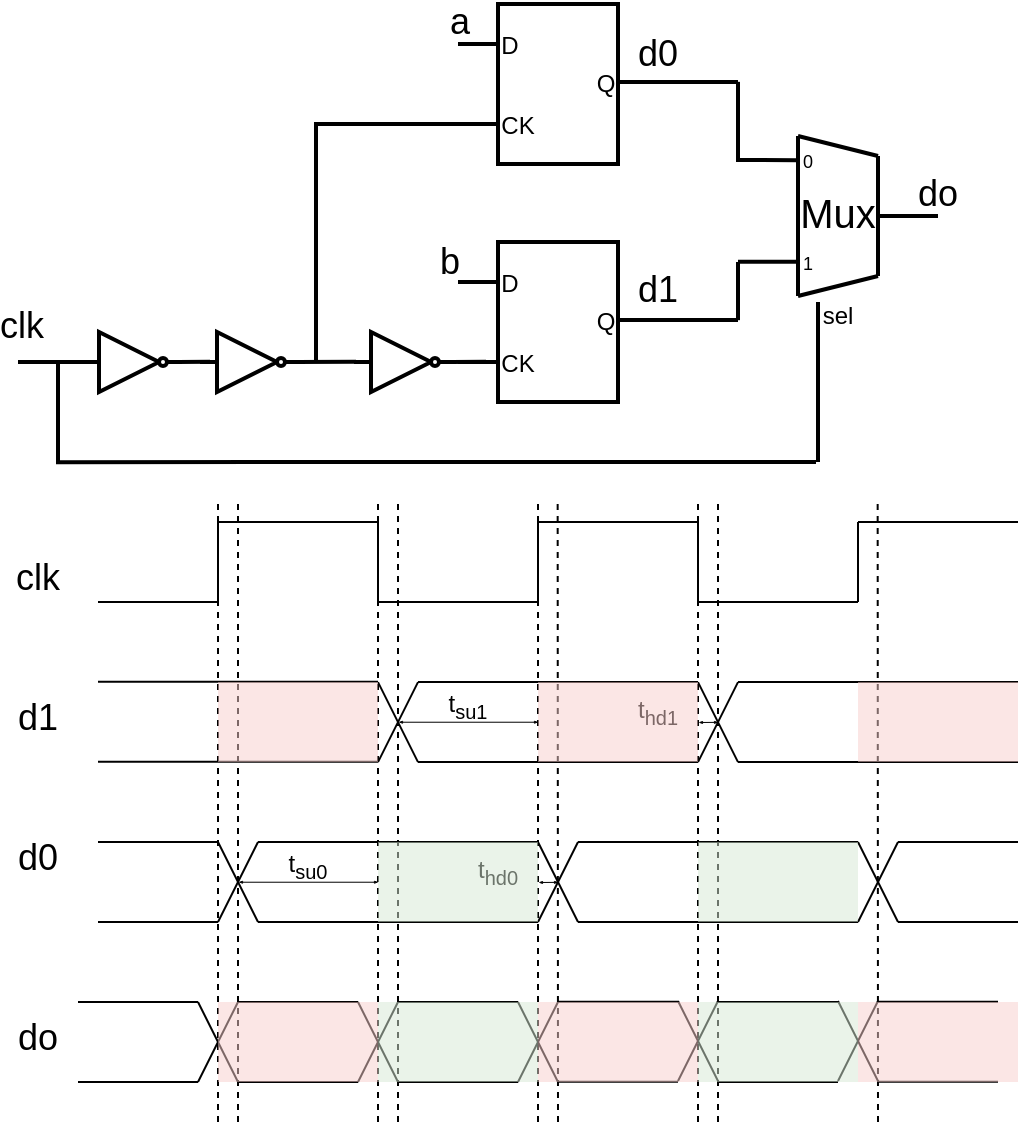 <mxfile version="19.0.3" type="device"><diagram id="NZStmZs7gx8Ik5Czr6Bj" name="Page-1"><mxGraphModel dx="2008" dy="1238" grid="1" gridSize="10" guides="1" tooltips="1" connect="1" arrows="1" fold="1" page="1" pageScale="1" pageWidth="850" pageHeight="1100" math="0" shadow="0"><root><mxCell id="0"/><mxCell id="1" parent="0"/><mxCell id="0IzY9kiV0JZyl25WK3U3-2" value="" style="verticalLabelPosition=bottom;shadow=0;dashed=0;align=center;html=1;verticalAlign=top;shape=mxgraph.electrical.logic_gates.inverter_2;strokeWidth=2;" parent="1" vertex="1"><mxGeometry x="388" y="225" width="50" height="30" as="geometry"/></mxCell><mxCell id="0IzY9kiV0JZyl25WK3U3-13" value="" style="group;strokeWidth=2;" parent="1" vertex="1" connectable="0"><mxGeometry x="440" y="180" width="100" height="80" as="geometry"/></mxCell><mxCell id="0IzY9kiV0JZyl25WK3U3-6" value="" style="rounded=0;whiteSpace=wrap;html=1;strokeWidth=2;" parent="0IzY9kiV0JZyl25WK3U3-13" vertex="1"><mxGeometry x="20" width="60" height="80" as="geometry"/></mxCell><mxCell id="0IzY9kiV0JZyl25WK3U3-7" value="" style="endArrow=none;html=1;rounded=0;entryX=0;entryY=0.25;entryDx=0;entryDy=0;strokeWidth=2;" parent="0IzY9kiV0JZyl25WK3U3-13" target="0IzY9kiV0JZyl25WK3U3-6" edge="1"><mxGeometry width="50" height="50" relative="1" as="geometry"><mxPoint y="20" as="sourcePoint"/><mxPoint x="10" y="-20" as="targetPoint"/></mxGeometry></mxCell><mxCell id="0IzY9kiV0JZyl25WK3U3-8" value="" style="endArrow=none;html=1;rounded=0;entryX=0;entryY=0.25;entryDx=0;entryDy=0;strokeWidth=2;" parent="0IzY9kiV0JZyl25WK3U3-13" edge="1"><mxGeometry width="50" height="50" relative="1" as="geometry"><mxPoint y="60" as="sourcePoint"/><mxPoint x="20" y="60" as="targetPoint"/></mxGeometry></mxCell><mxCell id="0IzY9kiV0JZyl25WK3U3-9" value="" style="endArrow=none;html=1;rounded=0;entryX=0;entryY=0.25;entryDx=0;entryDy=0;strokeWidth=2;" parent="0IzY9kiV0JZyl25WK3U3-13" edge="1"><mxGeometry width="50" height="50" relative="1" as="geometry"><mxPoint x="80" y="39" as="sourcePoint"/><mxPoint x="100" y="39" as="targetPoint"/></mxGeometry></mxCell><mxCell id="0IzY9kiV0JZyl25WK3U3-10" value="D" style="text;html=1;strokeColor=none;fillColor=none;align=center;verticalAlign=middle;whiteSpace=wrap;rounded=0;strokeWidth=2;" parent="0IzY9kiV0JZyl25WK3U3-13" vertex="1"><mxGeometry x="16" y="16" width="20" height="10" as="geometry"/></mxCell><mxCell id="0IzY9kiV0JZyl25WK3U3-11" value="CK" style="text;html=1;strokeColor=none;fillColor=none;align=center;verticalAlign=middle;whiteSpace=wrap;rounded=0;strokeWidth=2;" parent="0IzY9kiV0JZyl25WK3U3-13" vertex="1"><mxGeometry x="20" y="56" width="20" height="10" as="geometry"/></mxCell><mxCell id="0IzY9kiV0JZyl25WK3U3-12" value="Q" style="text;html=1;strokeColor=none;fillColor=none;align=center;verticalAlign=middle;whiteSpace=wrap;rounded=0;strokeWidth=2;" parent="0IzY9kiV0JZyl25WK3U3-13" vertex="1"><mxGeometry x="64" y="35" width="20" height="10" as="geometry"/></mxCell><mxCell id="0IzY9kiV0JZyl25WK3U3-16" value="" style="verticalLabelPosition=bottom;shadow=0;dashed=0;align=center;html=1;verticalAlign=top;shape=mxgraph.electrical.logic_gates.inverter_2;strokeWidth=2;" parent="1" vertex="1"><mxGeometry x="311" y="225" width="50" height="30" as="geometry"/></mxCell><mxCell id="0IzY9kiV0JZyl25WK3U3-17" value="" style="verticalLabelPosition=bottom;shadow=0;dashed=0;align=center;html=1;verticalAlign=top;shape=mxgraph.electrical.logic_gates.inverter_2;strokeWidth=2;" parent="1" vertex="1"><mxGeometry x="252" y="225" width="50" height="30" as="geometry"/></mxCell><mxCell id="0IzY9kiV0JZyl25WK3U3-18" value="" style="group;strokeWidth=2;" parent="1" vertex="1" connectable="0"><mxGeometry x="440" y="61" width="100" height="80" as="geometry"/></mxCell><mxCell id="0IzY9kiV0JZyl25WK3U3-19" value="" style="rounded=0;whiteSpace=wrap;html=1;strokeWidth=2;" parent="0IzY9kiV0JZyl25WK3U3-18" vertex="1"><mxGeometry x="20" width="60" height="80" as="geometry"/></mxCell><mxCell id="0IzY9kiV0JZyl25WK3U3-20" value="" style="endArrow=none;html=1;rounded=0;entryX=0;entryY=0.25;entryDx=0;entryDy=0;strokeWidth=2;" parent="0IzY9kiV0JZyl25WK3U3-18" target="0IzY9kiV0JZyl25WK3U3-19" edge="1"><mxGeometry width="50" height="50" relative="1" as="geometry"><mxPoint y="20" as="sourcePoint"/><mxPoint x="10" y="-20" as="targetPoint"/></mxGeometry></mxCell><mxCell id="0IzY9kiV0JZyl25WK3U3-21" value="" style="endArrow=none;html=1;rounded=0;entryX=0;entryY=0.25;entryDx=0;entryDy=0;strokeWidth=2;" parent="0IzY9kiV0JZyl25WK3U3-18" edge="1"><mxGeometry width="50" height="50" relative="1" as="geometry"><mxPoint y="60" as="sourcePoint"/><mxPoint x="20" y="60" as="targetPoint"/></mxGeometry></mxCell><mxCell id="0IzY9kiV0JZyl25WK3U3-22" value="" style="endArrow=none;html=1;rounded=0;entryX=0;entryY=0.25;entryDx=0;entryDy=0;strokeWidth=2;" parent="0IzY9kiV0JZyl25WK3U3-18" edge="1"><mxGeometry width="50" height="50" relative="1" as="geometry"><mxPoint x="80" y="39" as="sourcePoint"/><mxPoint x="100" y="39" as="targetPoint"/></mxGeometry></mxCell><mxCell id="0IzY9kiV0JZyl25WK3U3-23" value="D" style="text;html=1;strokeColor=none;fillColor=none;align=center;verticalAlign=middle;whiteSpace=wrap;rounded=0;strokeWidth=2;" parent="0IzY9kiV0JZyl25WK3U3-18" vertex="1"><mxGeometry x="16" y="16" width="20" height="10" as="geometry"/></mxCell><mxCell id="0IzY9kiV0JZyl25WK3U3-24" value="CK" style="text;html=1;strokeColor=none;fillColor=none;align=center;verticalAlign=middle;whiteSpace=wrap;rounded=0;strokeWidth=2;" parent="0IzY9kiV0JZyl25WK3U3-18" vertex="1"><mxGeometry x="20" y="56" width="20" height="10" as="geometry"/></mxCell><mxCell id="0IzY9kiV0JZyl25WK3U3-25" value="Q" style="text;html=1;strokeColor=none;fillColor=none;align=center;verticalAlign=middle;whiteSpace=wrap;rounded=0;strokeWidth=2;" parent="0IzY9kiV0JZyl25WK3U3-18" vertex="1"><mxGeometry x="64" y="35" width="20" height="10" as="geometry"/></mxCell><mxCell id="0IzY9kiV0JZyl25WK3U3-26" value="" style="endArrow=none;html=1;rounded=0;strokeWidth=2;" parent="1" edge="1"><mxGeometry width="50" height="50" relative="1" as="geometry"><mxPoint x="220" y="240" as="sourcePoint"/><mxPoint x="252" y="240" as="targetPoint"/></mxGeometry></mxCell><mxCell id="0IzY9kiV0JZyl25WK3U3-27" value="" style="endArrow=none;html=1;rounded=0;strokeWidth=2;" parent="1" edge="1"><mxGeometry width="50" height="50" relative="1" as="geometry"><mxPoint x="300" y="240" as="sourcePoint"/><mxPoint x="316" y="239.86" as="targetPoint"/></mxGeometry></mxCell><mxCell id="0IzY9kiV0JZyl25WK3U3-28" value="" style="endArrow=none;html=1;rounded=0;strokeWidth=2;" parent="1" edge="1"><mxGeometry width="50" height="50" relative="1" as="geometry"><mxPoint x="360" y="240" as="sourcePoint"/><mxPoint x="389" y="239.86" as="targetPoint"/></mxGeometry></mxCell><mxCell id="0IzY9kiV0JZyl25WK3U3-29" value="" style="endArrow=none;html=1;rounded=0;strokeWidth=2;" parent="1" edge="1"><mxGeometry width="50" height="50" relative="1" as="geometry"><mxPoint x="437" y="240" as="sourcePoint"/><mxPoint x="454" y="239.86" as="targetPoint"/></mxGeometry></mxCell><mxCell id="0IzY9kiV0JZyl25WK3U3-30" value="" style="endArrow=none;html=1;rounded=0;strokeWidth=2;" parent="1" edge="1"><mxGeometry width="50" height="50" relative="1" as="geometry"><mxPoint x="540" y="100" as="sourcePoint"/><mxPoint x="580" y="100" as="targetPoint"/></mxGeometry></mxCell><mxCell id="0IzY9kiV0JZyl25WK3U3-31" value="" style="endArrow=none;html=1;rounded=0;fontStyle=1;strokeWidth=2;" parent="1" edge="1"><mxGeometry width="50" height="50" relative="1" as="geometry"><mxPoint x="540" y="218.98" as="sourcePoint"/><mxPoint x="580" y="218.98" as="targetPoint"/></mxGeometry></mxCell><mxCell id="0IzY9kiV0JZyl25WK3U3-32" value="" style="endArrow=none;html=1;rounded=0;strokeWidth=2;" parent="1" edge="1"><mxGeometry width="50" height="50" relative="1" as="geometry"><mxPoint x="580" y="99.92" as="sourcePoint"/><mxPoint x="580" y="140" as="targetPoint"/></mxGeometry></mxCell><mxCell id="0IzY9kiV0JZyl25WK3U3-33" value="" style="endArrow=none;html=1;rounded=0;strokeWidth=2;" parent="1" edge="1"><mxGeometry width="50" height="50" relative="1" as="geometry"><mxPoint x="580" y="190" as="sourcePoint"/><mxPoint x="580" y="219.08" as="targetPoint"/></mxGeometry></mxCell><mxCell id="0IzY9kiV0JZyl25WK3U3-34" value="" style="endArrow=none;html=1;rounded=0;entryX=-0.003;entryY=0.806;entryDx=0;entryDy=0;entryPerimeter=0;strokeWidth=2;" parent="1" target="0IzY9kiV0JZyl25WK3U3-82" edge="1"><mxGeometry width="50" height="50" relative="1" as="geometry"><mxPoint x="580" y="139" as="sourcePoint"/><mxPoint x="590" y="139" as="targetPoint"/></mxGeometry></mxCell><mxCell id="0IzY9kiV0JZyl25WK3U3-36" value="" style="endArrow=none;html=1;rounded=0;strokeWidth=2;" parent="1" edge="1"><mxGeometry width="50" height="50" relative="1" as="geometry"><mxPoint x="650" y="166.94" as="sourcePoint"/><mxPoint x="680" y="167" as="targetPoint"/></mxGeometry></mxCell><mxCell id="0IzY9kiV0JZyl25WK3U3-37" value="" style="endArrow=none;html=1;rounded=0;strokeWidth=2;" parent="1" edge="1"><mxGeometry width="50" height="50" relative="1" as="geometry"><mxPoint x="369" y="120" as="sourcePoint"/><mxPoint x="369" y="240" as="targetPoint"/></mxGeometry></mxCell><mxCell id="0IzY9kiV0JZyl25WK3U3-38" value="" style="endArrow=none;html=1;rounded=0;strokeWidth=2;" parent="1" edge="1"><mxGeometry width="50" height="50" relative="1" as="geometry"><mxPoint x="370" y="121" as="sourcePoint"/><mxPoint x="440" y="121" as="targetPoint"/></mxGeometry></mxCell><mxCell id="0IzY9kiV0JZyl25WK3U3-40" value="&lt;font style=&quot;font-size: 18px;&quot;&gt;clk&lt;/font&gt;" style="text;html=1;strokeColor=none;fillColor=none;align=center;verticalAlign=middle;whiteSpace=wrap;rounded=0;strokeWidth=2;" parent="1" vertex="1"><mxGeometry x="212" y="214" width="20" height="16" as="geometry"/></mxCell><mxCell id="0IzY9kiV0JZyl25WK3U3-41" value="&lt;font style=&quot;font-size: 18px;&quot;&gt;a&lt;/font&gt;" style="text;html=1;strokeColor=none;fillColor=none;align=center;verticalAlign=middle;whiteSpace=wrap;rounded=0;strokeWidth=2;" parent="1" vertex="1"><mxGeometry x="431" y="62" width="20" height="16" as="geometry"/></mxCell><mxCell id="0IzY9kiV0JZyl25WK3U3-42" value="&lt;font style=&quot;font-size: 18px;&quot;&gt;b&lt;/font&gt;" style="text;html=1;strokeColor=none;fillColor=none;align=center;verticalAlign=middle;whiteSpace=wrap;rounded=0;strokeWidth=2;" parent="1" vertex="1"><mxGeometry x="426" y="182" width="20" height="16" as="geometry"/></mxCell><mxCell id="0IzY9kiV0JZyl25WK3U3-43" value="&lt;font style=&quot;font-size: 18px;&quot;&gt;do&lt;/font&gt;" style="text;html=1;strokeColor=none;fillColor=none;align=center;verticalAlign=middle;whiteSpace=wrap;rounded=0;strokeWidth=2;" parent="1" vertex="1"><mxGeometry x="670" y="148" width="20" height="16" as="geometry"/></mxCell><mxCell id="0IzY9kiV0JZyl25WK3U3-44" value="" style="endArrow=none;html=1;rounded=0;fontSize=18;strokeWidth=1;" parent="1" edge="1"><mxGeometry width="50" height="50" relative="1" as="geometry"><mxPoint x="260" y="360" as="sourcePoint"/><mxPoint x="320" y="360" as="targetPoint"/></mxGeometry></mxCell><mxCell id="0IzY9kiV0JZyl25WK3U3-53" value="" style="endArrow=none;html=1;rounded=0;fontSize=18;strokeWidth=1;" parent="1" edge="1"><mxGeometry width="50" height="50" relative="1" as="geometry"><mxPoint x="320" y="320" as="sourcePoint"/><mxPoint x="400" y="320" as="targetPoint"/></mxGeometry></mxCell><mxCell id="0IzY9kiV0JZyl25WK3U3-54" value="" style="endArrow=none;html=1;rounded=0;fontSize=18;strokeWidth=1;" parent="1" edge="1"><mxGeometry width="50" height="50" relative="1" as="geometry"><mxPoint x="400" y="360" as="sourcePoint"/><mxPoint x="480" y="360" as="targetPoint"/></mxGeometry></mxCell><mxCell id="0IzY9kiV0JZyl25WK3U3-55" value="" style="endArrow=none;html=1;rounded=0;fontSize=18;strokeWidth=1;" parent="1" edge="1"><mxGeometry width="50" height="50" relative="1" as="geometry"><mxPoint x="480" y="320" as="sourcePoint"/><mxPoint x="560" y="320" as="targetPoint"/></mxGeometry></mxCell><mxCell id="0IzY9kiV0JZyl25WK3U3-56" value="" style="endArrow=none;html=1;rounded=0;fontSize=18;strokeWidth=1;" parent="1" edge="1"><mxGeometry width="50" height="50" relative="1" as="geometry"><mxPoint x="560" y="360" as="sourcePoint"/><mxPoint x="640" y="360" as="targetPoint"/></mxGeometry></mxCell><mxCell id="0IzY9kiV0JZyl25WK3U3-57" value="" style="endArrow=none;html=1;rounded=0;fontSize=18;strokeWidth=1;" parent="1" edge="1"><mxGeometry width="50" height="50" relative="1" as="geometry"><mxPoint x="640" y="320" as="sourcePoint"/><mxPoint x="720" y="320" as="targetPoint"/></mxGeometry></mxCell><mxCell id="0IzY9kiV0JZyl25WK3U3-60" value="" style="endArrow=none;html=1;rounded=0;fontSize=18;strokeWidth=1;" parent="1" edge="1"><mxGeometry width="50" height="50" relative="1" as="geometry"><mxPoint x="320" y="360" as="sourcePoint"/><mxPoint x="320" y="320" as="targetPoint"/></mxGeometry></mxCell><mxCell id="0IzY9kiV0JZyl25WK3U3-61" value="" style="endArrow=none;html=1;rounded=0;fontSize=18;strokeWidth=1;" parent="1" edge="1"><mxGeometry width="50" height="50" relative="1" as="geometry"><mxPoint x="400" y="360" as="sourcePoint"/><mxPoint x="400" y="320" as="targetPoint"/></mxGeometry></mxCell><mxCell id="0IzY9kiV0JZyl25WK3U3-62" value="" style="endArrow=none;html=1;rounded=0;fontSize=18;strokeWidth=1;" parent="1" edge="1"><mxGeometry width="50" height="50" relative="1" as="geometry"><mxPoint x="480" y="360" as="sourcePoint"/><mxPoint x="480" y="320" as="targetPoint"/></mxGeometry></mxCell><mxCell id="0IzY9kiV0JZyl25WK3U3-63" value="" style="endArrow=none;html=1;rounded=0;fontSize=18;strokeWidth=1;" parent="1" edge="1"><mxGeometry width="50" height="50" relative="1" as="geometry"><mxPoint x="560" y="360" as="sourcePoint"/><mxPoint x="560" y="320" as="targetPoint"/></mxGeometry></mxCell><mxCell id="0IzY9kiV0JZyl25WK3U3-64" value="" style="endArrow=none;html=1;rounded=0;fontSize=18;strokeWidth=1;" parent="1" edge="1"><mxGeometry width="50" height="50" relative="1" as="geometry"><mxPoint x="640" y="360" as="sourcePoint"/><mxPoint x="640" y="320" as="targetPoint"/></mxGeometry></mxCell><mxCell id="0IzY9kiV0JZyl25WK3U3-66" value="&lt;font style=&quot;font-size: 18px;&quot;&gt;clk&lt;/font&gt;" style="text;html=1;strokeColor=none;fillColor=none;align=center;verticalAlign=middle;whiteSpace=wrap;rounded=0;strokeWidth=1;" parent="1" vertex="1"><mxGeometry x="220" y="340" width="20" height="16" as="geometry"/></mxCell><mxCell id="0IzY9kiV0JZyl25WK3U3-67" value="&lt;font style=&quot;font-size: 18px;&quot;&gt;d0&lt;/font&gt;" style="text;html=1;strokeColor=none;fillColor=none;align=center;verticalAlign=middle;whiteSpace=wrap;rounded=0;strokeWidth=2;" parent="1" vertex="1"><mxGeometry x="530" y="78" width="20" height="16" as="geometry"/></mxCell><mxCell id="0IzY9kiV0JZyl25WK3U3-68" value="&lt;font style=&quot;font-size: 18px;&quot;&gt;d1&lt;/font&gt;" style="text;html=1;strokeColor=none;fillColor=none;align=center;verticalAlign=middle;whiteSpace=wrap;rounded=0;strokeWidth=2;" parent="1" vertex="1"><mxGeometry x="530" y="196" width="20" height="16" as="geometry"/></mxCell><mxCell id="0IzY9kiV0JZyl25WK3U3-70" value="" style="endArrow=none;html=1;rounded=0;strokeWidth=2;" parent="1" edge="1"><mxGeometry width="50" height="50" relative="1" as="geometry"><mxPoint x="240" y="290" as="sourcePoint"/><mxPoint x="240" y="239.89" as="targetPoint"/></mxGeometry></mxCell><mxCell id="0IzY9kiV0JZyl25WK3U3-72" value="" style="endArrow=none;html=1;rounded=0;strokeWidth=2;" parent="1" edge="1"><mxGeometry width="50" height="50" relative="1" as="geometry"><mxPoint x="239" y="290.08" as="sourcePoint"/><mxPoint x="619" y="290" as="targetPoint"/></mxGeometry></mxCell><mxCell id="0IzY9kiV0JZyl25WK3U3-74" value="" style="endArrow=none;html=1;rounded=0;strokeWidth=2;" parent="1" edge="1"><mxGeometry width="50" height="50" relative="1" as="geometry"><mxPoint x="620" y="290" as="sourcePoint"/><mxPoint x="620" y="210" as="targetPoint"/></mxGeometry></mxCell><mxCell id="0IzY9kiV0JZyl25WK3U3-76" value="" style="endArrow=none;html=1;rounded=0;fontSize=18;strokeWidth=2;" parent="1" edge="1"><mxGeometry width="50" height="50" relative="1" as="geometry"><mxPoint x="610" y="207" as="sourcePoint"/><mxPoint x="610" y="127" as="targetPoint"/></mxGeometry></mxCell><mxCell id="0IzY9kiV0JZyl25WK3U3-77" value="" style="endArrow=none;html=1;rounded=0;fontSize=18;strokeWidth=2;" parent="1" edge="1"><mxGeometry width="50" height="50" relative="1" as="geometry"><mxPoint x="650" y="197" as="sourcePoint"/><mxPoint x="650" y="137" as="targetPoint"/></mxGeometry></mxCell><mxCell id="0IzY9kiV0JZyl25WK3U3-78" value="" style="endArrow=none;html=1;rounded=0;fontSize=18;strokeWidth=2;" parent="1" edge="1"><mxGeometry width="50" height="50" relative="1" as="geometry"><mxPoint x="610" y="207" as="sourcePoint"/><mxPoint x="650" y="197" as="targetPoint"/></mxGeometry></mxCell><mxCell id="0IzY9kiV0JZyl25WK3U3-79" value="" style="endArrow=none;html=1;rounded=0;fontSize=18;strokeWidth=2;" parent="1" edge="1"><mxGeometry width="50" height="50" relative="1" as="geometry"><mxPoint x="610" y="127.0" as="sourcePoint"/><mxPoint x="650" y="137" as="targetPoint"/></mxGeometry></mxCell><mxCell id="0IzY9kiV0JZyl25WK3U3-81" value="&lt;font style=&quot;font-size: 20px;&quot;&gt;Mux&lt;/font&gt;" style="text;html=1;strokeColor=none;fillColor=none;align=center;verticalAlign=middle;whiteSpace=wrap;rounded=0;fontSize=18;strokeWidth=2;" parent="1" vertex="1"><mxGeometry x="600" y="151" width="60" height="30" as="geometry"/></mxCell><mxCell id="0IzY9kiV0JZyl25WK3U3-82" value="&lt;font style=&quot;font-size: 9px;&quot;&gt;0&lt;/font&gt;" style="text;html=1;strokeColor=none;fillColor=none;align=center;verticalAlign=middle;whiteSpace=wrap;rounded=0;fontSize=20;strokeWidth=2;" parent="1" vertex="1"><mxGeometry x="610" y="127" width="10" height="15" as="geometry"/></mxCell><mxCell id="0IzY9kiV0JZyl25WK3U3-83" value="&lt;font style=&quot;font-size: 9px;&quot;&gt;1&lt;/font&gt;" style="text;html=1;strokeColor=none;fillColor=none;align=center;verticalAlign=middle;whiteSpace=wrap;rounded=0;fontSize=20;strokeWidth=2;" parent="1" vertex="1"><mxGeometry x="610" y="178" width="10" height="15" as="geometry"/></mxCell><mxCell id="0IzY9kiV0JZyl25WK3U3-84" value="" style="endArrow=none;html=1;rounded=0;entryX=0;entryY=0.6;entryDx=0;entryDy=0;entryPerimeter=0;strokeWidth=2;" parent="1" edge="1"><mxGeometry width="50" height="50" relative="1" as="geometry"><mxPoint x="580.0" y="189.9" as="sourcePoint"/><mxPoint x="610.0" y="189.9" as="targetPoint"/></mxGeometry></mxCell><mxCell id="0IzY9kiV0JZyl25WK3U3-85" value="&lt;font style=&quot;font-size: 12px;&quot;&gt;sel&lt;/font&gt;" style="text;html=1;strokeColor=none;fillColor=none;align=center;verticalAlign=middle;whiteSpace=wrap;rounded=0;strokeWidth=2;" parent="1" vertex="1"><mxGeometry x="620" y="209" width="20" height="16" as="geometry"/></mxCell><mxCell id="0IzY9kiV0JZyl25WK3U3-107" value="&lt;font style=&quot;font-size: 18px;&quot;&gt;d1&lt;/font&gt;" style="text;html=1;strokeColor=none;fillColor=none;align=center;verticalAlign=middle;whiteSpace=wrap;rounded=0;strokeWidth=1;" parent="1" vertex="1"><mxGeometry x="220" y="410" width="20" height="16" as="geometry"/></mxCell><mxCell id="0IzY9kiV0JZyl25WK3U3-108" value="" style="endArrow=none;html=1;rounded=0;fontSize=12;strokeWidth=1;dashed=1;" parent="1" edge="1"><mxGeometry width="50" height="50" relative="1" as="geometry"><mxPoint x="330" y="620" as="sourcePoint"/><mxPoint x="330" y="310" as="targetPoint"/></mxGeometry></mxCell><mxCell id="0IzY9kiV0JZyl25WK3U3-109" value="" style="endArrow=none;html=1;rounded=0;fontSize=12;strokeWidth=1;dashed=1;" parent="1" edge="1"><mxGeometry width="50" height="50" relative="1" as="geometry"><mxPoint x="490" y="620" as="sourcePoint"/><mxPoint x="489.83" y="310" as="targetPoint"/></mxGeometry></mxCell><mxCell id="0IzY9kiV0JZyl25WK3U3-110" value="" style="endArrow=none;html=1;rounded=0;fontSize=12;strokeWidth=1;dashed=1;" parent="1" edge="1"><mxGeometry width="50" height="50" relative="1" as="geometry"><mxPoint x="650" y="620" as="sourcePoint"/><mxPoint x="649.83" y="310" as="targetPoint"/></mxGeometry></mxCell><mxCell id="0IzY9kiV0JZyl25WK3U3-111" value="" style="endArrow=none;html=1;rounded=0;fontSize=12;strokeWidth=1;" parent="1" edge="1"><mxGeometry width="50" height="50" relative="1" as="geometry"><mxPoint x="320" y="520" as="sourcePoint"/><mxPoint x="340" y="480" as="targetPoint"/></mxGeometry></mxCell><mxCell id="0IzY9kiV0JZyl25WK3U3-112" value="" style="endArrow=none;html=1;rounded=0;fontSize=12;strokeWidth=1;" parent="1" edge="1"><mxGeometry width="50" height="50" relative="1" as="geometry"><mxPoint x="340" y="520" as="sourcePoint"/><mxPoint x="320" y="480" as="targetPoint"/></mxGeometry></mxCell><mxCell id="0IzY9kiV0JZyl25WK3U3-113" value="" style="endArrow=none;html=1;rounded=0;fontSize=12;strokeWidth=1;" parent="1" edge="1"><mxGeometry width="50" height="50" relative="1" as="geometry"><mxPoint x="480" y="520" as="sourcePoint"/><mxPoint x="500" y="480" as="targetPoint"/></mxGeometry></mxCell><mxCell id="0IzY9kiV0JZyl25WK3U3-114" value="" style="endArrow=none;html=1;rounded=0;fontSize=12;strokeWidth=1;" parent="1" edge="1"><mxGeometry width="50" height="50" relative="1" as="geometry"><mxPoint x="500" y="520" as="sourcePoint"/><mxPoint x="480" y="480" as="targetPoint"/></mxGeometry></mxCell><mxCell id="0IzY9kiV0JZyl25WK3U3-115" value="" style="endArrow=none;html=1;rounded=0;fontSize=12;strokeWidth=1;" parent="1" edge="1"><mxGeometry width="50" height="50" relative="1" as="geometry"><mxPoint x="640" y="520" as="sourcePoint"/><mxPoint x="660" y="480" as="targetPoint"/></mxGeometry></mxCell><mxCell id="0IzY9kiV0JZyl25WK3U3-116" value="" style="endArrow=none;html=1;rounded=0;fontSize=12;strokeWidth=1;" parent="1" edge="1"><mxGeometry width="50" height="50" relative="1" as="geometry"><mxPoint x="660" y="520" as="sourcePoint"/><mxPoint x="640" y="480" as="targetPoint"/></mxGeometry></mxCell><mxCell id="0IzY9kiV0JZyl25WK3U3-117" value="" style="endArrow=none;html=1;rounded=0;fontSize=12;strokeWidth=1;" parent="1" edge="1"><mxGeometry width="50" height="50" relative="1" as="geometry"><mxPoint x="480" y="480" as="sourcePoint"/><mxPoint x="340" y="480" as="targetPoint"/></mxGeometry></mxCell><mxCell id="0IzY9kiV0JZyl25WK3U3-118" value="" style="endArrow=none;html=1;rounded=0;fontSize=12;strokeWidth=1;" parent="1" edge="1"><mxGeometry width="50" height="50" relative="1" as="geometry"><mxPoint x="480.0" y="520" as="sourcePoint"/><mxPoint x="340" y="520" as="targetPoint"/></mxGeometry></mxCell><mxCell id="0IzY9kiV0JZyl25WK3U3-119" value="" style="endArrow=none;html=1;rounded=0;fontSize=12;strokeWidth=1;" parent="1" edge="1"><mxGeometry width="50" height="50" relative="1" as="geometry"><mxPoint x="640" y="479.96" as="sourcePoint"/><mxPoint x="500" y="479.96" as="targetPoint"/></mxGeometry></mxCell><mxCell id="0IzY9kiV0JZyl25WK3U3-120" value="" style="endArrow=none;html=1;rounded=0;fontSize=12;strokeWidth=1;" parent="1" edge="1"><mxGeometry width="50" height="50" relative="1" as="geometry"><mxPoint x="640" y="520" as="sourcePoint"/><mxPoint x="500" y="520" as="targetPoint"/></mxGeometry></mxCell><mxCell id="0IzY9kiV0JZyl25WK3U3-121" value="" style="endArrow=none;html=1;rounded=0;fontSize=12;strokeWidth=1;dashed=1;" parent="1" edge="1"><mxGeometry width="50" height="50" relative="1" as="geometry"><mxPoint x="410" y="620" as="sourcePoint"/><mxPoint x="410" y="310" as="targetPoint"/></mxGeometry></mxCell><mxCell id="0IzY9kiV0JZyl25WK3U3-122" value="" style="endArrow=none;html=1;rounded=0;fontSize=12;strokeWidth=1;dashed=1;" parent="1" edge="1"><mxGeometry width="50" height="50" relative="1" as="geometry"><mxPoint x="570" y="620" as="sourcePoint"/><mxPoint x="570" y="310" as="targetPoint"/></mxGeometry></mxCell><mxCell id="0IzY9kiV0JZyl25WK3U3-123" value="" style="endArrow=none;html=1;rounded=0;fontSize=12;strokeWidth=1;" parent="1" edge="1"><mxGeometry width="50" height="50" relative="1" as="geometry"><mxPoint x="400" y="440.04" as="sourcePoint"/><mxPoint x="420" y="400.04" as="targetPoint"/></mxGeometry></mxCell><mxCell id="0IzY9kiV0JZyl25WK3U3-124" value="" style="endArrow=none;html=1;rounded=0;fontSize=12;strokeWidth=1;" parent="1" edge="1"><mxGeometry width="50" height="50" relative="1" as="geometry"><mxPoint x="420" y="440.04" as="sourcePoint"/><mxPoint x="400" y="400.04" as="targetPoint"/></mxGeometry></mxCell><mxCell id="0IzY9kiV0JZyl25WK3U3-125" value="" style="endArrow=none;html=1;rounded=0;fontSize=12;strokeWidth=1;" parent="1" edge="1"><mxGeometry width="50" height="50" relative="1" as="geometry"><mxPoint x="560" y="440.04" as="sourcePoint"/><mxPoint x="580" y="400.04" as="targetPoint"/></mxGeometry></mxCell><mxCell id="0IzY9kiV0JZyl25WK3U3-126" value="" style="endArrow=none;html=1;rounded=0;fontSize=12;strokeWidth=1;" parent="1" edge="1"><mxGeometry width="50" height="50" relative="1" as="geometry"><mxPoint x="580" y="440.04" as="sourcePoint"/><mxPoint x="560" y="400.04" as="targetPoint"/></mxGeometry></mxCell><mxCell id="0IzY9kiV0JZyl25WK3U3-129" value="" style="endArrow=none;html=1;rounded=0;fontSize=12;strokeWidth=1;" parent="1" edge="1"><mxGeometry width="50" height="50" relative="1" as="geometry"><mxPoint x="560" y="400.04" as="sourcePoint"/><mxPoint x="420" y="400.04" as="targetPoint"/></mxGeometry></mxCell><mxCell id="0IzY9kiV0JZyl25WK3U3-130" value="" style="endArrow=none;html=1;rounded=0;fontSize=12;strokeWidth=1;" parent="1" edge="1"><mxGeometry width="50" height="50" relative="1" as="geometry"><mxPoint x="560" y="440.04" as="sourcePoint"/><mxPoint x="420" y="440.04" as="targetPoint"/></mxGeometry></mxCell><mxCell id="0IzY9kiV0JZyl25WK3U3-131" value="" style="endArrow=none;html=1;rounded=0;fontSize=12;strokeWidth=1;" parent="1" edge="1"><mxGeometry width="50" height="50" relative="1" as="geometry"><mxPoint x="720" y="400.0" as="sourcePoint"/><mxPoint x="580" y="400.0" as="targetPoint"/></mxGeometry></mxCell><mxCell id="0IzY9kiV0JZyl25WK3U3-132" value="" style="endArrow=none;html=1;rounded=0;fontSize=12;strokeWidth=1;" parent="1" edge="1"><mxGeometry width="50" height="50" relative="1" as="geometry"><mxPoint x="720" y="440.04" as="sourcePoint"/><mxPoint x="580" y="440.04" as="targetPoint"/></mxGeometry></mxCell><mxCell id="0IzY9kiV0JZyl25WK3U3-133" value="&lt;font style=&quot;font-size: 18px;&quot;&gt;d0&lt;/font&gt;" style="text;html=1;strokeColor=none;fillColor=none;align=center;verticalAlign=middle;whiteSpace=wrap;rounded=0;strokeWidth=1;" parent="1" vertex="1"><mxGeometry x="220" y="480" width="20" height="16" as="geometry"/></mxCell><mxCell id="0IzY9kiV0JZyl25WK3U3-134" value="" style="endArrow=none;html=1;rounded=0;fontSize=12;strokeWidth=1;" parent="1" edge="1"><mxGeometry width="50" height="50" relative="1" as="geometry"><mxPoint x="400" y="399.86" as="sourcePoint"/><mxPoint x="260" y="399.86" as="targetPoint"/></mxGeometry></mxCell><mxCell id="0IzY9kiV0JZyl25WK3U3-135" value="" style="endArrow=none;html=1;rounded=0;fontSize=12;strokeWidth=1;" parent="1" edge="1"><mxGeometry width="50" height="50" relative="1" as="geometry"><mxPoint x="400" y="439.86" as="sourcePoint"/><mxPoint x="260" y="439.86" as="targetPoint"/></mxGeometry></mxCell><mxCell id="0IzY9kiV0JZyl25WK3U3-136" value="" style="endArrow=none;html=1;rounded=0;fontSize=12;strokeWidth=1;" parent="1" edge="1"><mxGeometry width="50" height="50" relative="1" as="geometry"><mxPoint x="320" y="480.0" as="sourcePoint"/><mxPoint x="260" y="480" as="targetPoint"/></mxGeometry></mxCell><mxCell id="0IzY9kiV0JZyl25WK3U3-137" value="" style="endArrow=none;html=1;rounded=0;fontSize=12;strokeWidth=1;" parent="1" edge="1"><mxGeometry width="50" height="50" relative="1" as="geometry"><mxPoint x="320" y="520.0" as="sourcePoint"/><mxPoint x="260" y="520" as="targetPoint"/></mxGeometry></mxCell><mxCell id="0IzY9kiV0JZyl25WK3U3-138" value="" style="endArrow=none;html=1;rounded=0;fontSize=12;strokeWidth=1;" parent="1" edge="1"><mxGeometry width="50" height="50" relative="1" as="geometry"><mxPoint x="720" y="480.0" as="sourcePoint"/><mxPoint x="660" y="480" as="targetPoint"/></mxGeometry></mxCell><mxCell id="0IzY9kiV0JZyl25WK3U3-139" value="" style="endArrow=none;html=1;rounded=0;fontSize=12;strokeWidth=1;" parent="1" edge="1"><mxGeometry width="50" height="50" relative="1" as="geometry"><mxPoint x="720" y="520.0" as="sourcePoint"/><mxPoint x="660" y="520" as="targetPoint"/></mxGeometry></mxCell><mxCell id="0IzY9kiV0JZyl25WK3U3-140" value="" style="endArrow=none;html=1;rounded=0;fontSize=12;strokeWidth=1;dashed=1;" parent="1" edge="1"><mxGeometry width="50" height="50" relative="1" as="geometry"><mxPoint x="480" y="620" as="sourcePoint"/><mxPoint x="480.0" y="310" as="targetPoint"/></mxGeometry></mxCell><mxCell id="0IzY9kiV0JZyl25WK3U3-141" value="" style="endArrow=blockThin;html=1;rounded=0;fontSize=12;strokeWidth=0.5;startArrow=blockThin;startFill=1;endFill=1;endSize=1;startSize=1;" parent="1" edge="1"><mxGeometry width="50" height="50" relative="1" as="geometry"><mxPoint x="410" y="419.86" as="sourcePoint"/><mxPoint x="480" y="419.86" as="targetPoint"/></mxGeometry></mxCell><mxCell id="0IzY9kiV0JZyl25WK3U3-142" value="t&lt;sub&gt;su1&lt;/sub&gt;" style="text;html=1;strokeColor=none;fillColor=none;align=center;verticalAlign=middle;whiteSpace=wrap;rounded=0;fontSize=12;strokeWidth=1;" parent="1" vertex="1"><mxGeometry x="435" y="407" width="20" height="10" as="geometry"/></mxCell><mxCell id="0IzY9kiV0JZyl25WK3U3-143" value="" style="endArrow=blockThin;html=1;rounded=0;fontSize=12;strokeWidth=0.5;startArrow=blockThin;startFill=1;endFill=1;endSize=1;startSize=1;" parent="1" edge="1"><mxGeometry width="50" height="50" relative="1" as="geometry"><mxPoint x="560" y="420" as="sourcePoint"/><mxPoint x="570" y="419.93" as="targetPoint"/></mxGeometry></mxCell><mxCell id="0IzY9kiV0JZyl25WK3U3-144" value="" style="endArrow=none;html=1;rounded=0;fontSize=12;strokeWidth=1;dashed=1;" parent="1" edge="1"><mxGeometry width="50" height="50" relative="1" as="geometry"><mxPoint x="560" y="620" as="sourcePoint"/><mxPoint x="560" y="310" as="targetPoint"/></mxGeometry></mxCell><mxCell id="0IzY9kiV0JZyl25WK3U3-145" value="t&lt;sub&gt;hd1&lt;/sub&gt;" style="text;html=1;strokeColor=none;fillColor=none;align=center;verticalAlign=middle;whiteSpace=wrap;rounded=0;fontSize=12;strokeWidth=1;" parent="1" vertex="1"><mxGeometry x="530" y="410" width="20" height="10" as="geometry"/></mxCell><mxCell id="0IzY9kiV0JZyl25WK3U3-146" value="" style="endArrow=none;html=1;rounded=0;fontSize=12;strokeWidth=1;dashed=1;" parent="1" edge="1"><mxGeometry width="50" height="50" relative="1" as="geometry"><mxPoint x="400" y="620" as="sourcePoint"/><mxPoint x="400" y="310" as="targetPoint"/></mxGeometry></mxCell><mxCell id="0IzY9kiV0JZyl25WK3U3-147" value="" style="endArrow=blockThin;html=1;rounded=0;fontSize=12;strokeWidth=0.5;startArrow=blockThin;startFill=1;endFill=1;endSize=1;startSize=1;" parent="1" edge="1"><mxGeometry width="50" height="50" relative="1" as="geometry"><mxPoint x="330" y="499.86" as="sourcePoint"/><mxPoint x="400" y="499.86" as="targetPoint"/></mxGeometry></mxCell><mxCell id="0IzY9kiV0JZyl25WK3U3-148" value="t&lt;sub&gt;su0&lt;/sub&gt;" style="text;html=1;strokeColor=none;fillColor=none;align=center;verticalAlign=middle;whiteSpace=wrap;rounded=0;fontSize=12;strokeWidth=1;" parent="1" vertex="1"><mxGeometry x="355" y="487" width="20" height="10" as="geometry"/></mxCell><mxCell id="0IzY9kiV0JZyl25WK3U3-149" value="" style="endArrow=blockThin;html=1;rounded=0;fontSize=12;strokeWidth=0.5;startArrow=blockThin;startFill=1;endFill=1;endSize=1;startSize=1;" parent="1" edge="1"><mxGeometry width="50" height="50" relative="1" as="geometry"><mxPoint x="480" y="500" as="sourcePoint"/><mxPoint x="490" y="499.93" as="targetPoint"/></mxGeometry></mxCell><mxCell id="0IzY9kiV0JZyl25WK3U3-150" value="t&lt;sub&gt;hd0&lt;/sub&gt;" style="text;html=1;strokeColor=none;fillColor=none;align=center;verticalAlign=middle;whiteSpace=wrap;rounded=0;fontSize=12;strokeWidth=1;" parent="1" vertex="1"><mxGeometry x="450" y="490" width="20" height="10" as="geometry"/></mxCell><mxCell id="0IzY9kiV0JZyl25WK3U3-151" value="&lt;font style=&quot;font-size: 18px;&quot;&gt;do&lt;/font&gt;" style="text;html=1;strokeColor=none;fillColor=none;align=center;verticalAlign=middle;whiteSpace=wrap;rounded=0;strokeWidth=1;" parent="1" vertex="1"><mxGeometry x="220" y="570" width="20" height="16" as="geometry"/></mxCell><mxCell id="0IzY9kiV0JZyl25WK3U3-152" value="" style="endArrow=none;html=1;rounded=0;fontSize=12;strokeWidth=1;" parent="1" edge="1"><mxGeometry width="50" height="50" relative="1" as="geometry"><mxPoint x="390" y="600" as="sourcePoint"/><mxPoint x="410" y="560" as="targetPoint"/></mxGeometry></mxCell><mxCell id="0IzY9kiV0JZyl25WK3U3-153" value="" style="endArrow=none;html=1;rounded=0;fontSize=12;strokeWidth=1;" parent="1" edge="1"><mxGeometry width="50" height="50" relative="1" as="geometry"><mxPoint x="410" y="600" as="sourcePoint"/><mxPoint x="390" y="560" as="targetPoint"/></mxGeometry></mxCell><mxCell id="0IzY9kiV0JZyl25WK3U3-156" value="" style="endArrow=none;html=1;rounded=0;fontSize=12;strokeWidth=1;" parent="1" edge="1"><mxGeometry width="50" height="50" relative="1" as="geometry"><mxPoint x="470" y="600" as="sourcePoint"/><mxPoint x="490" y="560" as="targetPoint"/></mxGeometry></mxCell><mxCell id="0IzY9kiV0JZyl25WK3U3-157" value="" style="endArrow=none;html=1;rounded=0;fontSize=12;strokeWidth=1;" parent="1" edge="1"><mxGeometry width="50" height="50" relative="1" as="geometry"><mxPoint x="490" y="600" as="sourcePoint"/><mxPoint x="470" y="560" as="targetPoint"/></mxGeometry></mxCell><mxCell id="0IzY9kiV0JZyl25WK3U3-158" value="" style="endArrow=none;html=1;rounded=0;fontSize=12;strokeWidth=1;" parent="1" edge="1"><mxGeometry width="50" height="50" relative="1" as="geometry"><mxPoint x="550" y="599.5" as="sourcePoint"/><mxPoint x="570" y="559.5" as="targetPoint"/></mxGeometry></mxCell><mxCell id="0IzY9kiV0JZyl25WK3U3-159" value="" style="endArrow=none;html=1;rounded=0;fontSize=12;strokeWidth=1;" parent="1" edge="1"><mxGeometry width="50" height="50" relative="1" as="geometry"><mxPoint x="570" y="599.5" as="sourcePoint"/><mxPoint x="550" y="559.5" as="targetPoint"/></mxGeometry></mxCell><mxCell id="0IzY9kiV0JZyl25WK3U3-160" value="" style="endArrow=none;html=1;rounded=0;fontSize=12;strokeWidth=1;" parent="1" edge="1"><mxGeometry width="50" height="50" relative="1" as="geometry"><mxPoint x="630" y="599.5" as="sourcePoint"/><mxPoint x="650" y="559.5" as="targetPoint"/></mxGeometry></mxCell><mxCell id="0IzY9kiV0JZyl25WK3U3-161" value="" style="endArrow=none;html=1;rounded=0;fontSize=12;strokeWidth=1;" parent="1" edge="1"><mxGeometry width="50" height="50" relative="1" as="geometry"><mxPoint x="650" y="599.5" as="sourcePoint"/><mxPoint x="630" y="559.5" as="targetPoint"/></mxGeometry></mxCell><mxCell id="0IzY9kiV0JZyl25WK3U3-162" value="" style="endArrow=none;html=1;rounded=0;fontSize=12;strokeWidth=1;dashed=1;" parent="1" edge="1"><mxGeometry width="50" height="50" relative="1" as="geometry"><mxPoint x="320" y="620" as="sourcePoint"/><mxPoint x="320" y="310" as="targetPoint"/></mxGeometry></mxCell><mxCell id="0IzY9kiV0JZyl25WK3U3-163" value="" style="endArrow=none;html=1;rounded=0;fontSize=12;strokeWidth=1;" parent="1" edge="1"><mxGeometry width="50" height="50" relative="1" as="geometry"><mxPoint x="310" y="600" as="sourcePoint"/><mxPoint x="330" y="560" as="targetPoint"/></mxGeometry></mxCell><mxCell id="0IzY9kiV0JZyl25WK3U3-164" value="" style="endArrow=none;html=1;rounded=0;fontSize=12;strokeWidth=1;" parent="1" edge="1"><mxGeometry width="50" height="50" relative="1" as="geometry"><mxPoint x="330" y="600" as="sourcePoint"/><mxPoint x="310" y="560" as="targetPoint"/></mxGeometry></mxCell><mxCell id="0IzY9kiV0JZyl25WK3U3-165" value="" style="endArrow=none;html=1;rounded=0;fontSize=12;strokeWidth=1;" parent="1" edge="1"><mxGeometry width="50" height="50" relative="1" as="geometry"><mxPoint x="410" y="560" as="sourcePoint"/><mxPoint x="470" y="560" as="targetPoint"/></mxGeometry></mxCell><mxCell id="0IzY9kiV0JZyl25WK3U3-166" value="" style="endArrow=none;html=1;rounded=0;fontSize=12;strokeWidth=1;" parent="1" edge="1"><mxGeometry width="50" height="50" relative="1" as="geometry"><mxPoint x="410.0" y="600" as="sourcePoint"/><mxPoint x="470.0" y="600" as="targetPoint"/></mxGeometry></mxCell><mxCell id="0IzY9kiV0JZyl25WK3U3-167" value="" style="endArrow=none;html=1;rounded=0;fontSize=12;strokeWidth=1;" parent="1" edge="1"><mxGeometry width="50" height="50" relative="1" as="geometry"><mxPoint x="490.0" y="559.9" as="sourcePoint"/><mxPoint x="550.0" y="559.9" as="targetPoint"/></mxGeometry></mxCell><mxCell id="0IzY9kiV0JZyl25WK3U3-168" value="" style="endArrow=none;html=1;rounded=0;fontSize=12;strokeWidth=1;" parent="1" edge="1"><mxGeometry width="50" height="50" relative="1" as="geometry"><mxPoint x="490.0" y="599.9" as="sourcePoint"/><mxPoint x="550.0" y="599.9" as="targetPoint"/></mxGeometry></mxCell><mxCell id="0IzY9kiV0JZyl25WK3U3-169" value="" style="endArrow=none;html=1;rounded=0;fontSize=12;strokeWidth=1;" parent="1" edge="1"><mxGeometry width="50" height="50" relative="1" as="geometry"><mxPoint x="330.0" y="560" as="sourcePoint"/><mxPoint x="390.0" y="560" as="targetPoint"/></mxGeometry></mxCell><mxCell id="0IzY9kiV0JZyl25WK3U3-170" value="" style="endArrow=none;html=1;rounded=0;fontSize=12;strokeWidth=1;" parent="1" edge="1"><mxGeometry width="50" height="50" relative="1" as="geometry"><mxPoint x="330.0" y="600" as="sourcePoint"/><mxPoint x="390.0" y="600" as="targetPoint"/></mxGeometry></mxCell><mxCell id="0IzY9kiV0JZyl25WK3U3-171" value="" style="endArrow=none;html=1;rounded=0;fontSize=12;strokeWidth=1;" parent="1" edge="1"><mxGeometry width="50" height="50" relative="1" as="geometry"><mxPoint x="310" y="560.0" as="sourcePoint"/><mxPoint x="250" y="560" as="targetPoint"/></mxGeometry></mxCell><mxCell id="0IzY9kiV0JZyl25WK3U3-172" value="" style="endArrow=none;html=1;rounded=0;fontSize=12;strokeWidth=1;" parent="1" edge="1"><mxGeometry width="50" height="50" relative="1" as="geometry"><mxPoint x="310" y="600.0" as="sourcePoint"/><mxPoint x="250" y="600" as="targetPoint"/></mxGeometry></mxCell><mxCell id="0IzY9kiV0JZyl25WK3U3-173" value="" style="endArrow=none;html=1;rounded=0;fontSize=12;strokeWidth=1;" parent="1" edge="1"><mxGeometry width="50" height="50" relative="1" as="geometry"><mxPoint x="570.0" y="560" as="sourcePoint"/><mxPoint x="630.0" y="560" as="targetPoint"/></mxGeometry></mxCell><mxCell id="0IzY9kiV0JZyl25WK3U3-174" value="" style="endArrow=none;html=1;rounded=0;fontSize=12;strokeWidth=1;" parent="1" edge="1"><mxGeometry width="50" height="50" relative="1" as="geometry"><mxPoint x="570.0" y="600" as="sourcePoint"/><mxPoint x="630.0" y="600" as="targetPoint"/></mxGeometry></mxCell><mxCell id="0IzY9kiV0JZyl25WK3U3-175" value="" style="endArrow=none;html=1;rounded=0;fontSize=12;strokeWidth=1;" parent="1" edge="1"><mxGeometry width="50" height="50" relative="1" as="geometry"><mxPoint x="650.0" y="559.93" as="sourcePoint"/><mxPoint x="710.0" y="559.93" as="targetPoint"/></mxGeometry></mxCell><mxCell id="0IzY9kiV0JZyl25WK3U3-176" value="" style="endArrow=none;html=1;rounded=0;fontSize=12;strokeWidth=1;" parent="1" edge="1"><mxGeometry width="50" height="50" relative="1" as="geometry"><mxPoint x="650.0" y="599.93" as="sourcePoint"/><mxPoint x="710.0" y="599.93" as="targetPoint"/></mxGeometry></mxCell><mxCell id="0IzY9kiV0JZyl25WK3U3-177" value="" style="rounded=0;whiteSpace=wrap;html=1;fontSize=12;fillColor=#D5E8D4;strokeColor=none;opacity=50;strokeWidth=1;" parent="1" vertex="1"><mxGeometry x="400" y="480" width="80" height="40" as="geometry"/></mxCell><mxCell id="0IzY9kiV0JZyl25WK3U3-178" value="" style="rounded=0;whiteSpace=wrap;html=1;fontSize=12;fillColor=#D5E8D4;strokeColor=none;opacity=50;strokeWidth=1;" parent="1" vertex="1"><mxGeometry x="400" y="560" width="80" height="40" as="geometry"/></mxCell><mxCell id="0IzY9kiV0JZyl25WK3U3-179" value="" style="rounded=0;whiteSpace=wrap;html=1;fontSize=12;fillColor=#F8CECC;strokeColor=none;opacity=50;strokeWidth=1;" parent="1" vertex="1"><mxGeometry x="480" y="400" width="80" height="40" as="geometry"/></mxCell><mxCell id="0IzY9kiV0JZyl25WK3U3-180" value="" style="rounded=0;whiteSpace=wrap;html=1;fontSize=12;fillColor=#F8CECC;strokeColor=none;opacity=50;strokeWidth=1;" parent="1" vertex="1"><mxGeometry x="480" y="560" width="80" height="40" as="geometry"/></mxCell><mxCell id="0IzY9kiV0JZyl25WK3U3-181" value="" style="rounded=0;whiteSpace=wrap;html=1;fontSize=12;fillColor=#F8CECC;strokeColor=none;opacity=50;strokeWidth=1;" parent="1" vertex="1"><mxGeometry x="320" y="400" width="80" height="40" as="geometry"/></mxCell><mxCell id="0IzY9kiV0JZyl25WK3U3-182" value="" style="rounded=0;whiteSpace=wrap;html=1;fontSize=12;fillColor=#F8CECC;strokeColor=none;opacity=50;strokeWidth=1;" parent="1" vertex="1"><mxGeometry x="320" y="560" width="80" height="40" as="geometry"/></mxCell><mxCell id="0IzY9kiV0JZyl25WK3U3-183" value="" style="rounded=0;whiteSpace=wrap;html=1;fontSize=12;fillColor=#D5E8D4;strokeColor=none;opacity=50;strokeWidth=1;" parent="1" vertex="1"><mxGeometry x="560" y="480" width="80" height="40" as="geometry"/></mxCell><mxCell id="0IzY9kiV0JZyl25WK3U3-184" value="" style="rounded=0;whiteSpace=wrap;html=1;fontSize=12;fillColor=#D5E8D4;strokeColor=none;opacity=50;strokeWidth=1;" parent="1" vertex="1"><mxGeometry x="560" y="560" width="80" height="40" as="geometry"/></mxCell><mxCell id="0IzY9kiV0JZyl25WK3U3-185" value="" style="rounded=0;whiteSpace=wrap;html=1;fontSize=12;fillColor=#F8CECC;strokeColor=none;opacity=50;strokeWidth=1;" parent="1" vertex="1"><mxGeometry x="640" y="400" width="80" height="40" as="geometry"/></mxCell><mxCell id="0IzY9kiV0JZyl25WK3U3-186" value="" style="rounded=0;whiteSpace=wrap;html=1;fontSize=12;fillColor=#F8CECC;strokeColor=none;opacity=50;strokeWidth=1;" parent="1" vertex="1"><mxGeometry x="640" y="560" width="80" height="40" as="geometry"/></mxCell></root></mxGraphModel></diagram></mxfile>